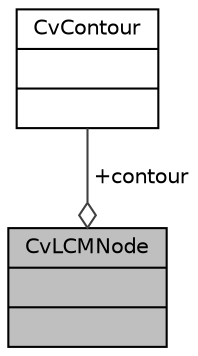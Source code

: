 digraph "CvLCMNode"
{
 // LATEX_PDF_SIZE
  edge [fontname="Helvetica",fontsize="10",labelfontname="Helvetica",labelfontsize="10"];
  node [fontname="Helvetica",fontsize="10",shape=record];
  Node1 [label="{CvLCMNode\n||}",height=0.2,width=0.4,color="black", fillcolor="grey75", style="filled", fontcolor="black",tooltip=" "];
  Node2 -> Node1 [color="grey25",fontsize="10",style="solid",label=" +contour" ,arrowhead="odiamond",fontname="Helvetica"];
  Node2 [label="{CvContour\n||}",height=0.2,width=0.4,color="black", fillcolor="white", style="filled",URL="$struct_cv_contour.html",tooltip=" "];
}
